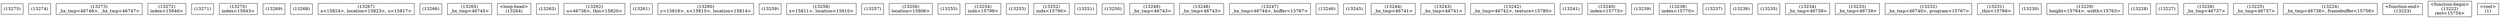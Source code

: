 digraph graphname {
n13275 [shape=box,label="(13275)"];
n13274 [shape=box,label="(13274)"];
n13273 [shape=box,label="(13273)\n_hx_tmp<46746>, _hx_tmp<46747>"];
n13272 [shape=box,label="(13272)\nindex<15846>"];
n13271 [shape=box,label="(13271)"];
n13270 [shape=box,label="(13270)\nindex<15843>"];
n13269 [shape=box,label="(13269)"];
n13268 [shape=box,label="(13268)"];
n13267 [shape=box,label="(13267)\nx<15824>, location<15823>, u<15817>"];
n13266 [shape=box,label="(13266)"];
n13265 [shape=box,label="(13265)\n_hx_tmp<46745>"];
n13264 [shape=box,label="<loop-head>
(13264)"];
n13263 [shape=box,label="(13263)"];
n13262 [shape=box,label="(13262)\nu<46736>, this<15820>"];
n13261 [shape=box,label="(13261)"];
n13260 [shape=box,label="(13260)\ny<15816>, x<15815>, location<15814>"];
n13259 [shape=box,label="(13259)"];
n13258 [shape=box,label="(13258)\nx<15811>, location<15810>"];
n13257 [shape=box,label="(13257)"];
n13256 [shape=box,label="(13256)\nlocation<15806>"];
n13255 [shape=box,label="(13255)"];
n13254 [shape=box,label="(13254)\nindx<15798>"];
n13253 [shape=box,label="(13253)"];
n13252 [shape=box,label="(13252)\nindx<15790>"];
n13251 [shape=box,label="(13251)"];
n13250 [shape=box,label="(13250)"];
n13249 [shape=box,label="(13249)\n_hx_tmp<46743>"];
n13248 [shape=box,label="(13248)\n_hx_tmp<46743>"];
n13247 [shape=box,label="(13247)\n_hx_tmp<46744>, buffer<15787>"];
n13246 [shape=box,label="(13246)"];
n13245 [shape=box,label="(13245)"];
n13244 [shape=box,label="(13244)\n_hx_tmp<46741>"];
n13243 [shape=box,label="(13243)\n_hx_tmp<46741>"];
n13242 [shape=box,label="(13242)\n_hx_tmp<46742>, texture<15780>"];
n13241 [shape=box,label="(13241)"];
n13240 [shape=box,label="(13240)\nindex<15773>"];
n13239 [shape=box,label="(13239)"];
n13238 [shape=box,label="(13238)\nindex<15770>"];
n13237 [shape=box,label="(13237)"];
n13236 [shape=box,label="(13236)"];
n13235 [shape=box,label="(13235)"];
n13234 [shape=box,label="(13234)\n_hx_tmp<46739>"];
n13233 [shape=box,label="(13233)\n_hx_tmp<46739>"];
n13232 [shape=box,label="(13232)\n_hx_tmp<46740>, program<15767>"];
n13231 [shape=box,label="(13231)\n_this<15766>"];
n13230 [shape=box,label="(13230)"];
n13229 [shape=box,label="(13229)\nheight<15764>, width<15763>"];
n13228 [shape=box,label="(13228)"];
n13227 [shape=box,label="(13227)"];
n13226 [shape=box,label="(13226)\n_hx_tmp<46737>"];
n13225 [shape=box,label="(13225)\n_hx_tmp<46737>"];
n13224 [shape=box,label="(13224)\n_hx_tmp<46738>, framebuffer<15758>"];
n13223 [shape=box,label="<function-end>
(13223)"];
n13222 [shape=box,label="<function-begin>
(13222)\nrect<15754>"];
n1 [shape=box,label="<root>
(1)"];
}
